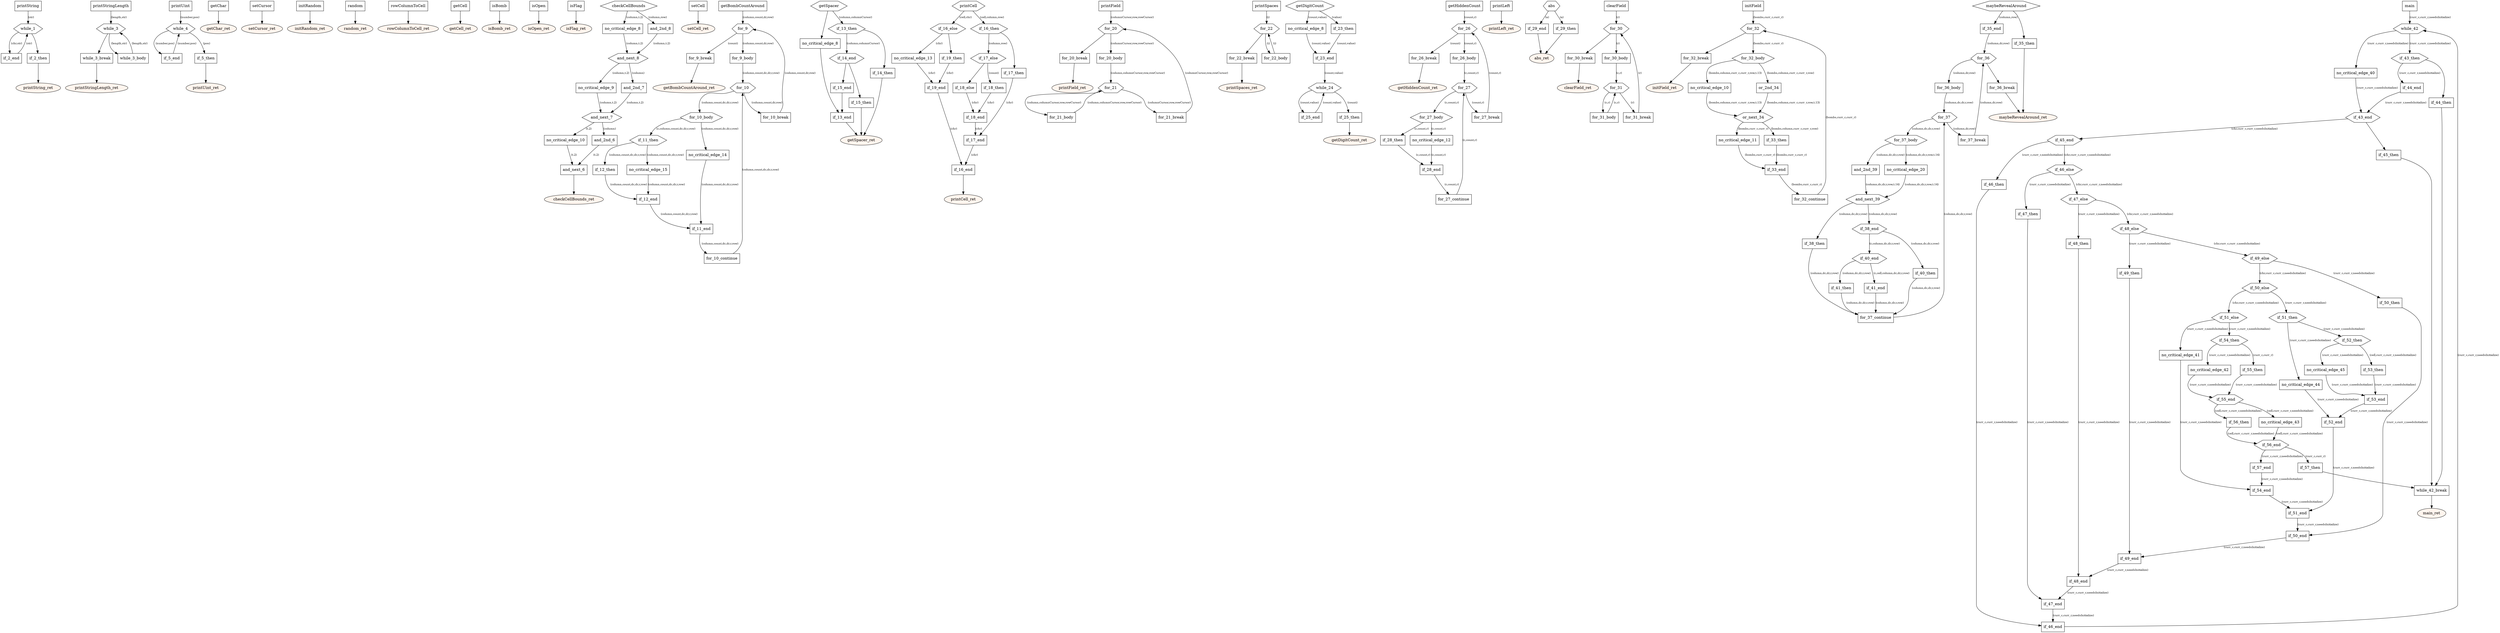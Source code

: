 digraph program {
	edge[fontsize="10pt"];
	subgraph fn_printString {
		BasicBlock_0_printString [label="printString",shape=box];
		BasicBlock_0_printString -> BasicBlock_0_while_1 [label="(str)"];
		BasicBlock_0_while_1 [label="while_1",shape=hexagon];
		BasicBlock_0_while_1 -> BasicBlock_0_if_2_end [label="(chr,str)"];
		BasicBlock_0_while_1 -> BasicBlock_0_if_2_then;
		BasicBlock_0_if_2_then [label="if_2_then",shape=box];
		BasicBlock_0_if_2_then -> BasicBlock_0_printString_ret;
		BasicBlock_0_if_2_end [label="if_2_end",shape=box];
		BasicBlock_0_if_2_end -> BasicBlock_0_while_1 [label="(str)"];
		BasicBlock_0_printString_ret [label="printString_ret",shape=oval,style=filled,fillcolor="#fff5ee"];
	}
	subgraph fn_printStringLength {
		BasicBlock_1_printStringLength [label="printStringLength",shape=box];
		BasicBlock_1_printStringLength -> BasicBlock_1_while_3 [label="(length,str)"];
		BasicBlock_1_while_3 [label="while_3",shape=hexagon];
		BasicBlock_1_while_3 -> BasicBlock_1_while_3_break;
		BasicBlock_1_while_3 -> BasicBlock_1_while_3_body [label="(length,str)"];
		BasicBlock_1_while_3_body [label="while_3_body",shape=box];
		BasicBlock_1_while_3_body -> BasicBlock_1_while_3 [label="(length,str)"];
		BasicBlock_1_while_3_break [label="while_3_break",shape=box];
		BasicBlock_1_while_3_break -> BasicBlock_1_printStringLength_ret;
		BasicBlock_1_printStringLength_ret [label="printStringLength_ret",shape=oval,style=filled,fillcolor="#fff5ee"];
	}
	subgraph fn_printUint {
		BasicBlock_2_printUint [label="printUint",shape=box];
		BasicBlock_2_printUint -> BasicBlock_2_while_4 [label="(number,pos)"];
		BasicBlock_2_while_4 [label="while_4",shape=hexagon];
		BasicBlock_2_while_4 -> BasicBlock_2_if_5_end [label="(number,pos)"];
		BasicBlock_2_while_4 -> BasicBlock_2_if_5_then [label="(pos)"];
		BasicBlock_2_if_5_then [label="if_5_then",shape=box];
		BasicBlock_2_if_5_then -> BasicBlock_2_printUint_ret;
		BasicBlock_2_if_5_end [label="if_5_end",shape=box];
		BasicBlock_2_if_5_end -> BasicBlock_2_while_4 [label="(number,pos)"];
		BasicBlock_2_printUint_ret [label="printUint_ret",shape=oval,style=filled,fillcolor="#fff5ee"];
	}
	subgraph fn_getChar {
		BasicBlock_3_getChar [label="getChar",shape=box];
		BasicBlock_3_getChar -> BasicBlock_3_getChar_ret;
		BasicBlock_3_getChar_ret [label="getChar_ret",shape=oval,style=filled,fillcolor="#fff5ee"];
	}
	subgraph fn_setCursor {
		BasicBlock_4_setCursor [label="setCursor",shape=box];
		BasicBlock_4_setCursor -> BasicBlock_4_setCursor_ret;
		BasicBlock_4_setCursor_ret [label="setCursor_ret",shape=oval,style=filled,fillcolor="#fff5ee"];
	}
	subgraph fn_initRandom {
		BasicBlock_5_initRandom [label="initRandom",shape=box];
		BasicBlock_5_initRandom -> BasicBlock_5_initRandom_ret;
		BasicBlock_5_initRandom_ret [label="initRandom_ret",shape=oval,style=filled,fillcolor="#fff5ee"];
	}
	subgraph fn_random {
		BasicBlock_6_random [label="random",shape=box];
		BasicBlock_6_random -> BasicBlock_6_random_ret;
		BasicBlock_6_random_ret [label="random_ret",shape=oval,style=filled,fillcolor="#fff5ee"];
	}
	subgraph fn_rowColumnToCell {
		BasicBlock_7_rowColumnToCell [label="rowColumnToCell",shape=box];
		BasicBlock_7_rowColumnToCell -> BasicBlock_7_rowColumnToCell_ret;
		BasicBlock_7_rowColumnToCell_ret [label="rowColumnToCell_ret",shape=oval,style=filled,fillcolor="#fff5ee"];
	}
	subgraph fn_getCell {
		BasicBlock_8_getCell [label="getCell",shape=box];
		BasicBlock_8_getCell -> BasicBlock_8_getCell_ret;
		BasicBlock_8_getCell_ret [label="getCell_ret",shape=oval,style=filled,fillcolor="#fff5ee"];
	}
	subgraph fn_isBomb {
		BasicBlock_9_isBomb [label="isBomb",shape=box];
		BasicBlock_9_isBomb -> BasicBlock_9_isBomb_ret;
		BasicBlock_9_isBomb_ret [label="isBomb_ret",shape=oval,style=filled,fillcolor="#fff5ee"];
	}
	subgraph fn_isOpen {
		BasicBlock_10_isOpen [label="isOpen",shape=box];
		BasicBlock_10_isOpen -> BasicBlock_10_isOpen_ret;
		BasicBlock_10_isOpen_ret [label="isOpen_ret",shape=oval,style=filled,fillcolor="#fff5ee"];
	}
	subgraph fn_isFlag {
		BasicBlock_11_isFlag [label="isFlag",shape=box];
		BasicBlock_11_isFlag -> BasicBlock_11_isFlag_ret;
		BasicBlock_11_isFlag_ret [label="isFlag_ret",shape=oval,style=filled,fillcolor="#fff5ee"];
	}
	subgraph fn_checkCellBounds {
		BasicBlock_12_checkCellBounds [label="checkCellBounds",shape=hexagon];
		BasicBlock_12_checkCellBounds -> BasicBlock_12_no_critical_edge_8 [label="(column,t.2)"];
		BasicBlock_12_checkCellBounds -> BasicBlock_12_and_2nd_8 [label="(column,row)"];
		BasicBlock_12_and_2nd_8 [label="and_2nd_8",shape=box];
		BasicBlock_12_and_2nd_8 -> BasicBlock_12_and_next_8 [label="(column,t.2)"];
		BasicBlock_12_no_critical_edge_8 [label="no_critical_edge_8",shape=box];
		BasicBlock_12_no_critical_edge_8 -> BasicBlock_12_and_next_8 [label="(column,t.2)"];
		BasicBlock_12_and_next_8 [label="and_next_8",shape=hexagon];
		BasicBlock_12_and_next_8 -> BasicBlock_12_no_critical_edge_9 [label="(column,t.2)"];
		BasicBlock_12_and_next_8 -> BasicBlock_12_and_2nd_7 [label="(column)"];
		BasicBlock_12_and_2nd_7 [label="and_2nd_7",shape=box];
		BasicBlock_12_and_2nd_7 -> BasicBlock_12_and_next_7 [label="(column,t.2)"];
		BasicBlock_12_no_critical_edge_9 [label="no_critical_edge_9",shape=box];
		BasicBlock_12_no_critical_edge_9 -> BasicBlock_12_and_next_7 [label="(column,t.2)"];
		BasicBlock_12_and_next_7 [label="and_next_7",shape=hexagon];
		BasicBlock_12_and_next_7 -> BasicBlock_12_no_critical_edge_10 [label="(t.2)"];
		BasicBlock_12_and_next_7 -> BasicBlock_12_and_2nd_6 [label="(column)"];
		BasicBlock_12_and_2nd_6 [label="and_2nd_6",shape=box];
		BasicBlock_12_and_2nd_6 -> BasicBlock_12_and_next_6 [label="(t.2)"];
		BasicBlock_12_no_critical_edge_10 [label="no_critical_edge_10",shape=box];
		BasicBlock_12_no_critical_edge_10 -> BasicBlock_12_and_next_6 [label="(t.2)"];
		BasicBlock_12_and_next_6 [label="and_next_6",shape=box];
		BasicBlock_12_and_next_6 -> BasicBlock_12_checkCellBounds_ret;
		BasicBlock_12_checkCellBounds_ret [label="checkCellBounds_ret",shape=oval,style=filled,fillcolor="#fff5ee"];
	}
	subgraph fn_setCell {
		BasicBlock_13_setCell [label="setCell",shape=box];
		BasicBlock_13_setCell -> BasicBlock_13_setCell_ret;
		BasicBlock_13_setCell_ret [label="setCell_ret",shape=oval,style=filled,fillcolor="#fff5ee"];
	}
	subgraph fn_getBombCountAround {
		BasicBlock_14_getBombCountAround [label="getBombCountAround",shape=box];
		BasicBlock_14_getBombCountAround -> BasicBlock_14_for_9 [label="(column,count,dr,row)"];
		BasicBlock_14_for_9 [label="for_9",shape=hexagon];
		BasicBlock_14_for_9 -> BasicBlock_14_for_9_break [label="(count)"];
		BasicBlock_14_for_9 -> BasicBlock_14_for_9_body [label="(column,count,dr,row)"];
		BasicBlock_14_for_9_body [label="for_9_body",shape=box];
		BasicBlock_14_for_9_body -> BasicBlock_14_for_10 [label="(column,count,dc,dr,r,row)"];
		BasicBlock_14_for_10 [label="for_10",shape=hexagon];
		BasicBlock_14_for_10 -> BasicBlock_14_for_10_break [label="(column,count,dr,row)"];
		BasicBlock_14_for_10 -> BasicBlock_14_for_10_body [label="(column,count,dc,dr,r,row)"];
		BasicBlock_14_for_10_body [label="for_10_body",shape=hexagon];
		BasicBlock_14_for_10_body -> BasicBlock_14_no_critical_edge_14 [label="(column,count,dc,dr,r,row)"];
		BasicBlock_14_for_10_body -> BasicBlock_14_if_11_then [label="(c,column,count,dc,dr,r,row)"];
		BasicBlock_14_if_11_then [label="if_11_then",shape=hexagon];
		BasicBlock_14_if_11_then -> BasicBlock_14_no_critical_edge_15 [label="(column,count,dc,dr,r,row)"];
		BasicBlock_14_if_11_then -> BasicBlock_14_if_12_then [label="(column,count,dc,dr,r,row)"];
		BasicBlock_14_if_12_then [label="if_12_then",shape=box];
		BasicBlock_14_if_12_then -> BasicBlock_14_if_12_end [label="(column,count,dc,dr,r,row)"];
		BasicBlock_14_no_critical_edge_15 [label="no_critical_edge_15",shape=box];
		BasicBlock_14_no_critical_edge_15 -> BasicBlock_14_if_12_end [label="(column,count,dc,dr,r,row)"];
		BasicBlock_14_if_12_end [label="if_12_end",shape=box];
		BasicBlock_14_if_12_end -> BasicBlock_14_if_11_end [label="(column,count,dc,dr,r,row)"];
		BasicBlock_14_no_critical_edge_14 [label="no_critical_edge_14",shape=box];
		BasicBlock_14_no_critical_edge_14 -> BasicBlock_14_if_11_end [label="(column,count,dc,dr,r,row)"];
		BasicBlock_14_if_11_end [label="if_11_end",shape=box];
		BasicBlock_14_if_11_end -> BasicBlock_14_for_10_continue [label="(column,count,dc,dr,r,row)"];
		BasicBlock_14_for_10_continue [label="for_10_continue",shape=box];
		BasicBlock_14_for_10_continue -> BasicBlock_14_for_10 [label="(column,count,dc,dr,r,row)"];
		BasicBlock_14_for_10_break [label="for_10_break",shape=box];
		BasicBlock_14_for_10_break -> BasicBlock_14_for_9 [label="(column,count,dr,row)"];
		BasicBlock_14_for_9_break [label="for_9_break",shape=box];
		BasicBlock_14_for_9_break -> BasicBlock_14_getBombCountAround_ret;
		BasicBlock_14_getBombCountAround_ret [label="getBombCountAround_ret",shape=oval,style=filled,fillcolor="#fff5ee"];
	}
	subgraph fn_getSpacer {
		BasicBlock_15_getSpacer [label="getSpacer",shape=hexagon];
		BasicBlock_15_getSpacer -> BasicBlock_15_no_critical_edge_8;
		BasicBlock_15_getSpacer -> BasicBlock_15_if_13_then [label="(column,columnCursor)"];
		BasicBlock_15_if_13_then [label="if_13_then",shape=hexagon];
		BasicBlock_15_if_13_then -> BasicBlock_15_if_14_end [label="(column,columnCursor)"];
		BasicBlock_15_if_13_then -> BasicBlock_15_if_14_then;
		BasicBlock_15_if_14_then [label="if_14_then",shape=box];
		BasicBlock_15_if_14_then -> BasicBlock_15_getSpacer_ret;
		BasicBlock_15_if_14_end [label="if_14_end",shape=hexagon];
		BasicBlock_15_if_14_end -> BasicBlock_15_if_15_end;
		BasicBlock_15_if_14_end -> BasicBlock_15_if_15_then;
		BasicBlock_15_if_15_then [label="if_15_then",shape=box];
		BasicBlock_15_if_15_then -> BasicBlock_15_getSpacer_ret;
		BasicBlock_15_if_15_end [label="if_15_end",shape=box];
		BasicBlock_15_if_15_end -> BasicBlock_15_if_13_end;
		BasicBlock_15_no_critical_edge_8 [label="no_critical_edge_8",shape=box];
		BasicBlock_15_no_critical_edge_8 -> BasicBlock_15_if_13_end;
		BasicBlock_15_if_13_end [label="if_13_end",shape=box];
		BasicBlock_15_if_13_end -> BasicBlock_15_getSpacer_ret;
		BasicBlock_15_getSpacer_ret [label="getSpacer_ret",shape=oval,style=filled,fillcolor="#fff5ee"];
	}
	subgraph fn_printCell {
		BasicBlock_16_printCell [label="printCell",shape=hexagon];
		BasicBlock_16_printCell -> BasicBlock_16_if_16_else [label="(cell,chr)"];
		BasicBlock_16_printCell -> BasicBlock_16_if_16_then [label="(cell,column,row)"];
		BasicBlock_16_if_16_then [label="if_16_then",shape=hexagon];
		BasicBlock_16_if_16_then -> BasicBlock_16_if_17_else [label="(column,row)"];
		BasicBlock_16_if_16_then -> BasicBlock_16_if_17_then;
		BasicBlock_16_if_17_then [label="if_17_then",shape=box];
		BasicBlock_16_if_17_then -> BasicBlock_16_if_17_end [label="(chr)"];
		BasicBlock_16_if_17_else [label="if_17_else",shape=hexagon];
		BasicBlock_16_if_17_else -> BasicBlock_16_if_18_else;
		BasicBlock_16_if_17_else -> BasicBlock_16_if_18_then [label="(count)"];
		BasicBlock_16_if_18_then [label="if_18_then",shape=box];
		BasicBlock_16_if_18_then -> BasicBlock_16_if_18_end [label="(chr)"];
		BasicBlock_16_if_18_else [label="if_18_else",shape=box];
		BasicBlock_16_if_18_else -> BasicBlock_16_if_18_end [label="(chr)"];
		BasicBlock_16_if_18_end [label="if_18_end",shape=box];
		BasicBlock_16_if_18_end -> BasicBlock_16_if_17_end [label="(chr)"];
		BasicBlock_16_if_17_end [label="if_17_end",shape=box];
		BasicBlock_16_if_17_end -> BasicBlock_16_if_16_end [label="(chr)"];
		BasicBlock_16_if_16_else [label="if_16_else",shape=hexagon];
		BasicBlock_16_if_16_else -> BasicBlock_16_no_critical_edge_13 [label="(chr)"];
		BasicBlock_16_if_16_else -> BasicBlock_16_if_19_then;
		BasicBlock_16_if_19_then [label="if_19_then",shape=box];
		BasicBlock_16_if_19_then -> BasicBlock_16_if_19_end [label="(chr)"];
		BasicBlock_16_no_critical_edge_13 [label="no_critical_edge_13",shape=box];
		BasicBlock_16_no_critical_edge_13 -> BasicBlock_16_if_19_end [label="(chr)"];
		BasicBlock_16_if_19_end [label="if_19_end",shape=box];
		BasicBlock_16_if_19_end -> BasicBlock_16_if_16_end [label="(chr)"];
		BasicBlock_16_if_16_end [label="if_16_end",shape=box];
		BasicBlock_16_if_16_end -> BasicBlock_16_printCell_ret;
		BasicBlock_16_printCell_ret [label="printCell_ret",shape=oval,style=filled,fillcolor="#fff5ee"];
	}
	subgraph fn_printField {
		BasicBlock_17_printField [label="printField",shape=box];
		BasicBlock_17_printField -> BasicBlock_17_for_20 [label="(columnCursor,row,rowCursor)"];
		BasicBlock_17_for_20 [label="for_20",shape=hexagon];
		BasicBlock_17_for_20 -> BasicBlock_17_for_20_break;
		BasicBlock_17_for_20 -> BasicBlock_17_for_20_body [label="(columnCursor,row,rowCursor)"];
		BasicBlock_17_for_20_body [label="for_20_body",shape=box];
		BasicBlock_17_for_20_body -> BasicBlock_17_for_21 [label="(column,columnCursor,row,rowCursor)"];
		BasicBlock_17_for_21 [label="for_21",shape=hexagon];
		BasicBlock_17_for_21 -> BasicBlock_17_for_21_break [label="(columnCursor,row,rowCursor)"];
		BasicBlock_17_for_21 -> BasicBlock_17_for_21_body [label="(column,columnCursor,row,rowCursor)"];
		BasicBlock_17_for_21_body [label="for_21_body",shape=box];
		BasicBlock_17_for_21_body -> BasicBlock_17_for_21 [label="(column,columnCursor,row,rowCursor)"];
		BasicBlock_17_for_21_break [label="for_21_break",shape=box];
		BasicBlock_17_for_21_break -> BasicBlock_17_for_20 [label="(columnCursor,row,rowCursor)"];
		BasicBlock_17_for_20_break [label="for_20_break",shape=box];
		BasicBlock_17_for_20_break -> BasicBlock_17_printField_ret;
		BasicBlock_17_printField_ret [label="printField_ret",shape=oval,style=filled,fillcolor="#fff5ee"];
	}
	subgraph fn_printSpaces {
		BasicBlock_18_printSpaces [label="printSpaces",shape=box];
		BasicBlock_18_printSpaces -> BasicBlock_18_for_22 [label="(i)"];
		BasicBlock_18_for_22 [label="for_22",shape=hexagon];
		BasicBlock_18_for_22 -> BasicBlock_18_for_22_break;
		BasicBlock_18_for_22 -> BasicBlock_18_for_22_body [label="(i)"];
		BasicBlock_18_for_22_body [label="for_22_body",shape=box];
		BasicBlock_18_for_22_body -> BasicBlock_18_for_22 [label="(i)"];
		BasicBlock_18_for_22_break [label="for_22_break",shape=box];
		BasicBlock_18_for_22_break -> BasicBlock_18_printSpaces_ret;
		BasicBlock_18_printSpaces_ret [label="printSpaces_ret",shape=oval,style=filled,fillcolor="#fff5ee"];
	}
	subgraph fn_getDigitCount {
		BasicBlock_19_getDigitCount [label="getDigitCount",shape=hexagon];
		BasicBlock_19_getDigitCount -> BasicBlock_19_no_critical_edge_8 [label="(count,value)"];
		BasicBlock_19_getDigitCount -> BasicBlock_19_if_23_then [label="(value)"];
		BasicBlock_19_if_23_then [label="if_23_then",shape=box];
		BasicBlock_19_if_23_then -> BasicBlock_19_if_23_end [label="(count,value)"];
		BasicBlock_19_no_critical_edge_8 [label="no_critical_edge_8",shape=box];
		BasicBlock_19_no_critical_edge_8 -> BasicBlock_19_if_23_end [label="(count,value)"];
		BasicBlock_19_if_23_end [label="if_23_end",shape=box];
		BasicBlock_19_if_23_end -> BasicBlock_19_while_24 [label="(count,value)"];
		BasicBlock_19_while_24 [label="while_24",shape=hexagon];
		BasicBlock_19_while_24 -> BasicBlock_19_if_25_end [label="(count,value)"];
		BasicBlock_19_while_24 -> BasicBlock_19_if_25_then [label="(count)"];
		BasicBlock_19_if_25_then [label="if_25_then",shape=box];
		BasicBlock_19_if_25_then -> BasicBlock_19_getDigitCount_ret;
		BasicBlock_19_if_25_end [label="if_25_end",shape=box];
		BasicBlock_19_if_25_end -> BasicBlock_19_while_24 [label="(count,value)"];
		BasicBlock_19_getDigitCount_ret [label="getDigitCount_ret",shape=oval,style=filled,fillcolor="#fff5ee"];
	}
	subgraph fn_getHiddenCount {
		BasicBlock_20_getHiddenCount [label="getHiddenCount",shape=box];
		BasicBlock_20_getHiddenCount -> BasicBlock_20_for_26 [label="(count,r)"];
		BasicBlock_20_for_26 [label="for_26",shape=hexagon];
		BasicBlock_20_for_26 -> BasicBlock_20_for_26_break [label="(count)"];
		BasicBlock_20_for_26 -> BasicBlock_20_for_26_body [label="(count,r)"];
		BasicBlock_20_for_26_body [label="for_26_body",shape=box];
		BasicBlock_20_for_26_body -> BasicBlock_20_for_27 [label="(c,count,r)"];
		BasicBlock_20_for_27 [label="for_27",shape=hexagon];
		BasicBlock_20_for_27 -> BasicBlock_20_for_27_break [label="(count,r)"];
		BasicBlock_20_for_27 -> BasicBlock_20_for_27_body [label="(c,count,r)"];
		BasicBlock_20_for_27_body [label="for_27_body",shape=hexagon];
		BasicBlock_20_for_27_body -> BasicBlock_20_no_critical_edge_12 [label="(c,count,r)"];
		BasicBlock_20_for_27_body -> BasicBlock_20_if_28_then [label="(c,count,r)"];
		BasicBlock_20_if_28_then [label="if_28_then",shape=box];
		BasicBlock_20_if_28_then -> BasicBlock_20_if_28_end [label="(c,count,r)"];
		BasicBlock_20_no_critical_edge_12 [label="no_critical_edge_12",shape=box];
		BasicBlock_20_no_critical_edge_12 -> BasicBlock_20_if_28_end [label="(c,count,r)"];
		BasicBlock_20_if_28_end [label="if_28_end",shape=box];
		BasicBlock_20_if_28_end -> BasicBlock_20_for_27_continue [label="(c,count,r)"];
		BasicBlock_20_for_27_continue [label="for_27_continue",shape=box];
		BasicBlock_20_for_27_continue -> BasicBlock_20_for_27 [label="(c,count,r)"];
		BasicBlock_20_for_27_break [label="for_27_break",shape=box];
		BasicBlock_20_for_27_break -> BasicBlock_20_for_26 [label="(count,r)"];
		BasicBlock_20_for_26_break [label="for_26_break",shape=box];
		BasicBlock_20_for_26_break -> BasicBlock_20_getHiddenCount_ret;
		BasicBlock_20_getHiddenCount_ret [label="getHiddenCount_ret",shape=oval,style=filled,fillcolor="#fff5ee"];
	}
	subgraph fn_printLeft {
		BasicBlock_21_printLeft [label="printLeft",shape=box];
		BasicBlock_21_printLeft -> BasicBlock_21_printLeft_ret;
		BasicBlock_21_printLeft_ret [label="printLeft_ret",shape=oval,style=filled,fillcolor="#fff5ee"];
	}
	subgraph fn_abs {
		BasicBlock_22_abs [label="abs",shape=hexagon];
		BasicBlock_22_abs -> BasicBlock_22_if_29_end [label="(a)"];
		BasicBlock_22_abs -> BasicBlock_22_if_29_then [label="(a)"];
		BasicBlock_22_if_29_then [label="if_29_then",shape=box];
		BasicBlock_22_if_29_then -> BasicBlock_22_abs_ret;
		BasicBlock_22_if_29_end [label="if_29_end",shape=box];
		BasicBlock_22_if_29_end -> BasicBlock_22_abs_ret;
		BasicBlock_22_abs_ret [label="abs_ret",shape=oval,style=filled,fillcolor="#fff5ee"];
	}
	subgraph fn_clearField {
		BasicBlock_23_clearField [label="clearField",shape=box];
		BasicBlock_23_clearField -> BasicBlock_23_for_30 [label="(r)"];
		BasicBlock_23_for_30 [label="for_30",shape=hexagon];
		BasicBlock_23_for_30 -> BasicBlock_23_for_30_break;
		BasicBlock_23_for_30 -> BasicBlock_23_for_30_body [label="(r)"];
		BasicBlock_23_for_30_body [label="for_30_body",shape=box];
		BasicBlock_23_for_30_body -> BasicBlock_23_for_31 [label="(c,r)"];
		BasicBlock_23_for_31 [label="for_31",shape=hexagon];
		BasicBlock_23_for_31 -> BasicBlock_23_for_31_break [label="(r)"];
		BasicBlock_23_for_31 -> BasicBlock_23_for_31_body [label="(c,r)"];
		BasicBlock_23_for_31_body [label="for_31_body",shape=box];
		BasicBlock_23_for_31_body -> BasicBlock_23_for_31 [label="(c,r)"];
		BasicBlock_23_for_31_break [label="for_31_break",shape=box];
		BasicBlock_23_for_31_break -> BasicBlock_23_for_30 [label="(r)"];
		BasicBlock_23_for_30_break [label="for_30_break",shape=box];
		BasicBlock_23_for_30_break -> BasicBlock_23_clearField_ret;
		BasicBlock_23_clearField_ret [label="clearField_ret",shape=oval,style=filled,fillcolor="#fff5ee"];
	}
	subgraph fn_initField {
		BasicBlock_24_initField [label="initField",shape=box];
		BasicBlock_24_initField -> BasicBlock_24_for_32 [label="(bombs,curr_c,curr_r)"];
		BasicBlock_24_for_32 [label="for_32",shape=hexagon];
		BasicBlock_24_for_32 -> BasicBlock_24_for_32_break;
		BasicBlock_24_for_32 -> BasicBlock_24_for_32_body [label="(bombs,curr_c,curr_r)"];
		BasicBlock_24_for_32_body [label="for_32_body",shape=hexagon];
		BasicBlock_24_for_32_body -> BasicBlock_24_no_critical_edge_10 [label="(bombs,column,curr_c,curr_r,row,t.13)"];
		BasicBlock_24_for_32_body -> BasicBlock_24_or_2nd_34 [label="(bombs,column,curr_c,curr_r,row)"];
		BasicBlock_24_or_2nd_34 [label="or_2nd_34",shape=box];
		BasicBlock_24_or_2nd_34 -> BasicBlock_24_or_next_34 [label="(bombs,column,curr_c,curr_r,row,t.13)"];
		BasicBlock_24_no_critical_edge_10 [label="no_critical_edge_10",shape=box];
		BasicBlock_24_no_critical_edge_10 -> BasicBlock_24_or_next_34 [label="(bombs,column,curr_c,curr_r,row,t.13)"];
		BasicBlock_24_or_next_34 [label="or_next_34",shape=hexagon];
		BasicBlock_24_or_next_34 -> BasicBlock_24_no_critical_edge_11 [label="(bombs,curr_c,curr_r)"];
		BasicBlock_24_or_next_34 -> BasicBlock_24_if_33_then [label="(bombs,column,curr_c,curr_r,row)"];
		BasicBlock_24_if_33_then [label="if_33_then",shape=box];
		BasicBlock_24_if_33_then -> BasicBlock_24_if_33_end [label="(bombs,curr_c,curr_r)"];
		BasicBlock_24_no_critical_edge_11 [label="no_critical_edge_11",shape=box];
		BasicBlock_24_no_critical_edge_11 -> BasicBlock_24_if_33_end [label="(bombs,curr_c,curr_r)"];
		BasicBlock_24_if_33_end [label="if_33_end",shape=box];
		BasicBlock_24_if_33_end -> BasicBlock_24_for_32_continue [label="(bombs,curr_c,curr_r)"];
		BasicBlock_24_for_32_continue [label="for_32_continue",shape=box];
		BasicBlock_24_for_32_continue -> BasicBlock_24_for_32 [label="(bombs,curr_c,curr_r)"];
		BasicBlock_24_for_32_break [label="for_32_break",shape=box];
		BasicBlock_24_for_32_break -> BasicBlock_24_initField_ret;
		BasicBlock_24_initField_ret [label="initField_ret",shape=oval,style=filled,fillcolor="#fff5ee"];
	}
	subgraph fn_maybeRevealAround {
		BasicBlock_25_maybeRevealAround [label="maybeRevealAround",shape=hexagon];
		BasicBlock_25_maybeRevealAround -> BasicBlock_25_if_35_end [label="(column,row)"];
		BasicBlock_25_maybeRevealAround -> BasicBlock_25_if_35_then;
		BasicBlock_25_if_35_then [label="if_35_then",shape=box];
		BasicBlock_25_if_35_then -> BasicBlock_25_maybeRevealAround_ret;
		BasicBlock_25_if_35_end [label="if_35_end",shape=box];
		BasicBlock_25_if_35_end -> BasicBlock_25_for_36 [label="(column,dr,row)"];
		BasicBlock_25_for_36 [label="for_36",shape=hexagon];
		BasicBlock_25_for_36 -> BasicBlock_25_for_36_break;
		BasicBlock_25_for_36 -> BasicBlock_25_for_36_body [label="(column,dr,row)"];
		BasicBlock_25_for_36_body [label="for_36_body",shape=box];
		BasicBlock_25_for_36_body -> BasicBlock_25_for_37 [label="(column,dc,dr,r,row)"];
		BasicBlock_25_for_37 [label="for_37",shape=hexagon];
		BasicBlock_25_for_37 -> BasicBlock_25_for_37_break [label="(column,dr,row)"];
		BasicBlock_25_for_37 -> BasicBlock_25_for_37_body [label="(column,dc,dr,r,row)"];
		BasicBlock_25_for_37_body [label="for_37_body",shape=hexagon];
		BasicBlock_25_for_37_body -> BasicBlock_25_no_critical_edge_20 [label="(column,dc,dr,r,row,t.14)"];
		BasicBlock_25_for_37_body -> BasicBlock_25_and_2nd_39 [label="(column,dc,dr,r,row)"];
		BasicBlock_25_and_2nd_39 [label="and_2nd_39",shape=box];
		BasicBlock_25_and_2nd_39 -> BasicBlock_25_and_next_39 [label="(column,dc,dr,r,row,t.14)"];
		BasicBlock_25_no_critical_edge_20 [label="no_critical_edge_20",shape=box];
		BasicBlock_25_no_critical_edge_20 -> BasicBlock_25_and_next_39 [label="(column,dc,dr,r,row,t.14)"];
		BasicBlock_25_and_next_39 [label="and_next_39",shape=hexagon];
		BasicBlock_25_and_next_39 -> BasicBlock_25_if_38_end [label="(column,dc,dr,r,row)"];
		BasicBlock_25_and_next_39 -> BasicBlock_25_if_38_then [label="(column,dc,dr,r,row)"];
		BasicBlock_25_if_38_then [label="if_38_then",shape=box];
		BasicBlock_25_if_38_then -> BasicBlock_25_for_37_continue [label="(column,dc,dr,r,row)"];
		BasicBlock_25_if_38_end [label="if_38_end",shape=hexagon];
		BasicBlock_25_if_38_end -> BasicBlock_25_if_40_end [label="(c,column,dc,dr,r,row)"];
		BasicBlock_25_if_38_end -> BasicBlock_25_if_40_then [label="(column,dc,dr,r,row)"];
		BasicBlock_25_if_40_then [label="if_40_then",shape=box];
		BasicBlock_25_if_40_then -> BasicBlock_25_for_37_continue [label="(column,dc,dr,r,row)"];
		BasicBlock_25_if_40_end [label="if_40_end",shape=hexagon];
		BasicBlock_25_if_40_end -> BasicBlock_25_if_41_end [label="(c,cell,column,dc,dr,r,row)"];
		BasicBlock_25_if_40_end -> BasicBlock_25_if_41_then [label="(column,dc,dr,r,row)"];
		BasicBlock_25_if_41_then [label="if_41_then",shape=box];
		BasicBlock_25_if_41_then -> BasicBlock_25_for_37_continue [label="(column,dc,dr,r,row)"];
		BasicBlock_25_if_41_end [label="if_41_end",shape=box];
		BasicBlock_25_if_41_end -> BasicBlock_25_for_37_continue [label="(column,dc,dr,r,row)"];
		BasicBlock_25_for_37_continue [label="for_37_continue",shape=box];
		BasicBlock_25_for_37_continue -> BasicBlock_25_for_37 [label="(column,dc,dr,r,row)"];
		BasicBlock_25_for_37_break [label="for_37_break",shape=box];
		BasicBlock_25_for_37_break -> BasicBlock_25_for_36 [label="(column,dr,row)"];
		BasicBlock_25_for_36_break [label="for_36_break",shape=box];
		BasicBlock_25_for_36_break -> BasicBlock_25_maybeRevealAround_ret;
		BasicBlock_25_maybeRevealAround_ret [label="maybeRevealAround_ret",shape=oval,style=filled,fillcolor="#fff5ee"];
	}
	subgraph fn_main {
		BasicBlock_26_main [label="main",shape=box];
		BasicBlock_26_main -> BasicBlock_26_while_42 [label="(curr_c,curr_r,needsInitialize)"];
		BasicBlock_26_while_42 [label="while_42",shape=hexagon];
		BasicBlock_26_while_42 -> BasicBlock_26_no_critical_edge_40 [label="(curr_c,curr_r,needsInitialize)"];
		BasicBlock_26_while_42 -> BasicBlock_26_if_43_then [label="(curr_c,curr_r,needsInitialize)"];
		BasicBlock_26_if_43_then [label="if_43_then",shape=hexagon];
		BasicBlock_26_if_43_then -> BasicBlock_26_if_44_end [label="(curr_c,curr_r,needsInitialize)"];
		BasicBlock_26_if_43_then -> BasicBlock_26_if_44_then;
		BasicBlock_26_if_44_then [label="if_44_then",shape=box];
		BasicBlock_26_if_44_then -> BasicBlock_26_while_42_break;
		BasicBlock_26_if_44_end [label="if_44_end",shape=box];
		BasicBlock_26_if_44_end -> BasicBlock_26_if_43_end [label="(curr_c,curr_r,needsInitialize)"];
		BasicBlock_26_no_critical_edge_40 [label="no_critical_edge_40",shape=box];
		BasicBlock_26_no_critical_edge_40 -> BasicBlock_26_if_43_end [label="(curr_c,curr_r,needsInitialize)"];
		BasicBlock_26_if_43_end [label="if_43_end",shape=hexagon];
		BasicBlock_26_if_43_end -> BasicBlock_26_if_45_end [label="(chr,curr_c,curr_r,needsInitialize)"];
		BasicBlock_26_if_43_end -> BasicBlock_26_if_45_then;
		BasicBlock_26_if_45_then [label="if_45_then",shape=box];
		BasicBlock_26_if_45_then -> BasicBlock_26_while_42_break;
		BasicBlock_26_if_45_end [label="if_45_end",shape=hexagon];
		BasicBlock_26_if_45_end -> BasicBlock_26_if_46_else [label="(chr,curr_c,curr_r,needsInitialize)"];
		BasicBlock_26_if_45_end -> BasicBlock_26_if_46_then [label="(curr_c,curr_r,needsInitialize)"];
		BasicBlock_26_if_46_then [label="if_46_then",shape=box];
		BasicBlock_26_if_46_then -> BasicBlock_26_if_46_end [label="(curr_c,curr_r,needsInitialize)"];
		BasicBlock_26_if_46_else [label="if_46_else",shape=hexagon];
		BasicBlock_26_if_46_else -> BasicBlock_26_if_47_else [label="(chr,curr_c,curr_r,needsInitialize)"];
		BasicBlock_26_if_46_else -> BasicBlock_26_if_47_then [label="(curr_c,curr_r,needsInitialize)"];
		BasicBlock_26_if_47_then [label="if_47_then",shape=box];
		BasicBlock_26_if_47_then -> BasicBlock_26_if_47_end [label="(curr_c,curr_r,needsInitialize)"];
		BasicBlock_26_if_47_else [label="if_47_else",shape=hexagon];
		BasicBlock_26_if_47_else -> BasicBlock_26_if_48_else [label="(chr,curr_c,curr_r,needsInitialize)"];
		BasicBlock_26_if_47_else -> BasicBlock_26_if_48_then [label="(curr_c,curr_r,needsInitialize)"];
		BasicBlock_26_if_48_then [label="if_48_then",shape=box];
		BasicBlock_26_if_48_then -> BasicBlock_26_if_48_end [label="(curr_c,curr_r,needsInitialize)"];
		BasicBlock_26_if_48_else [label="if_48_else",shape=hexagon];
		BasicBlock_26_if_48_else -> BasicBlock_26_if_49_else [label="(chr,curr_c,curr_r,needsInitialize)"];
		BasicBlock_26_if_48_else -> BasicBlock_26_if_49_then [label="(curr_c,curr_r,needsInitialize)"];
		BasicBlock_26_if_49_then [label="if_49_then",shape=box];
		BasicBlock_26_if_49_then -> BasicBlock_26_if_49_end [label="(curr_c,curr_r,needsInitialize)"];
		BasicBlock_26_if_49_else [label="if_49_else",shape=hexagon];
		BasicBlock_26_if_49_else -> BasicBlock_26_if_50_else [label="(chr,curr_c,curr_r,needsInitialize)"];
		BasicBlock_26_if_49_else -> BasicBlock_26_if_50_then [label="(curr_c,curr_r,needsInitialize)"];
		BasicBlock_26_if_50_then [label="if_50_then",shape=box];
		BasicBlock_26_if_50_then -> BasicBlock_26_if_50_end [label="(curr_c,curr_r,needsInitialize)"];
		BasicBlock_26_if_50_else [label="if_50_else",shape=hexagon];
		BasicBlock_26_if_50_else -> BasicBlock_26_if_51_else [label="(chr,curr_c,curr_r,needsInitialize)"];
		BasicBlock_26_if_50_else -> BasicBlock_26_if_51_then [label="(curr_c,curr_r,needsInitialize)"];
		BasicBlock_26_if_51_then [label="if_51_then",shape=hexagon];
		BasicBlock_26_if_51_then -> BasicBlock_26_no_critical_edge_44 [label="(curr_c,curr_r,needsInitialize)"];
		BasicBlock_26_if_51_then -> BasicBlock_26_if_52_then [label="(curr_c,curr_r,needsInitialize)"];
		BasicBlock_26_if_52_then [label="if_52_then",shape=hexagon];
		BasicBlock_26_if_52_then -> BasicBlock_26_no_critical_edge_45 [label="(curr_c,curr_r,needsInitialize)"];
		BasicBlock_26_if_52_then -> BasicBlock_26_if_53_then [label="(cell,curr_c,curr_r,needsInitialize)"];
		BasicBlock_26_if_53_then [label="if_53_then",shape=box];
		BasicBlock_26_if_53_then -> BasicBlock_26_if_53_end [label="(curr_c,curr_r,needsInitialize)"];
		BasicBlock_26_no_critical_edge_45 [label="no_critical_edge_45",shape=box];
		BasicBlock_26_no_critical_edge_45 -> BasicBlock_26_if_53_end [label="(curr_c,curr_r,needsInitialize)"];
		BasicBlock_26_if_53_end [label="if_53_end",shape=box];
		BasicBlock_26_if_53_end -> BasicBlock_26_if_52_end [label="(curr_c,curr_r,needsInitialize)"];
		BasicBlock_26_no_critical_edge_44 [label="no_critical_edge_44",shape=box];
		BasicBlock_26_no_critical_edge_44 -> BasicBlock_26_if_52_end [label="(curr_c,curr_r,needsInitialize)"];
		BasicBlock_26_if_52_end [label="if_52_end",shape=box];
		BasicBlock_26_if_52_end -> BasicBlock_26_if_51_end [label="(curr_c,curr_r,needsInitialize)"];
		BasicBlock_26_if_51_else [label="if_51_else",shape=hexagon];
		BasicBlock_26_if_51_else -> BasicBlock_26_no_critical_edge_41 [label="(curr_c,curr_r,needsInitialize)"];
		BasicBlock_26_if_51_else -> BasicBlock_26_if_54_then [label="(curr_c,curr_r,needsInitialize)"];
		BasicBlock_26_if_54_then [label="if_54_then",shape=hexagon];
		BasicBlock_26_if_54_then -> BasicBlock_26_no_critical_edge_42 [label="(curr_c,curr_r,needsInitialize)"];
		BasicBlock_26_if_54_then -> BasicBlock_26_if_55_then [label="(curr_c,curr_r)"];
		BasicBlock_26_if_55_then [label="if_55_then",shape=box];
		BasicBlock_26_if_55_then -> BasicBlock_26_if_55_end [label="(curr_c,curr_r,needsInitialize)"];
		BasicBlock_26_no_critical_edge_42 [label="no_critical_edge_42",shape=box];
		BasicBlock_26_no_critical_edge_42 -> BasicBlock_26_if_55_end [label="(curr_c,curr_r,needsInitialize)"];
		BasicBlock_26_if_55_end [label="if_55_end",shape=hexagon];
		BasicBlock_26_if_55_end -> BasicBlock_26_no_critical_edge_43 [label="(cell,curr_c,curr_r,needsInitialize)"];
		BasicBlock_26_if_55_end -> BasicBlock_26_if_56_then [label="(cell,curr_c,curr_r,needsInitialize)"];
		BasicBlock_26_if_56_then [label="if_56_then",shape=box];
		BasicBlock_26_if_56_then -> BasicBlock_26_if_56_end [label="(cell,curr_c,curr_r,needsInitialize)"];
		BasicBlock_26_no_critical_edge_43 [label="no_critical_edge_43",shape=box];
		BasicBlock_26_no_critical_edge_43 -> BasicBlock_26_if_56_end [label="(cell,curr_c,curr_r,needsInitialize)"];
		BasicBlock_26_if_56_end [label="if_56_end",shape=hexagon];
		BasicBlock_26_if_56_end -> BasicBlock_26_if_57_end [label="(curr_c,curr_r,needsInitialize)"];
		BasicBlock_26_if_56_end -> BasicBlock_26_if_57_then [label="(curr_c,curr_r)"];
		BasicBlock_26_if_57_then [label="if_57_then",shape=box];
		BasicBlock_26_if_57_then -> BasicBlock_26_while_42_break;
		BasicBlock_26_while_42_break [label="while_42_break",shape=box];
		BasicBlock_26_while_42_break -> BasicBlock_26_main_ret;
		BasicBlock_26_if_57_end [label="if_57_end",shape=box];
		BasicBlock_26_if_57_end -> BasicBlock_26_if_54_end [label="(curr_c,curr_r,needsInitialize)"];
		BasicBlock_26_no_critical_edge_41 [label="no_critical_edge_41",shape=box];
		BasicBlock_26_no_critical_edge_41 -> BasicBlock_26_if_54_end [label="(curr_c,curr_r,needsInitialize)"];
		BasicBlock_26_if_54_end [label="if_54_end",shape=box];
		BasicBlock_26_if_54_end -> BasicBlock_26_if_51_end [label="(curr_c,curr_r,needsInitialize)"];
		BasicBlock_26_if_51_end [label="if_51_end",shape=box];
		BasicBlock_26_if_51_end -> BasicBlock_26_if_50_end [label="(curr_c,curr_r,needsInitialize)"];
		BasicBlock_26_if_50_end [label="if_50_end",shape=box];
		BasicBlock_26_if_50_end -> BasicBlock_26_if_49_end [label="(curr_c,curr_r,needsInitialize)"];
		BasicBlock_26_if_49_end [label="if_49_end",shape=box];
		BasicBlock_26_if_49_end -> BasicBlock_26_if_48_end [label="(curr_c,curr_r,needsInitialize)"];
		BasicBlock_26_if_48_end [label="if_48_end",shape=box];
		BasicBlock_26_if_48_end -> BasicBlock_26_if_47_end [label="(curr_c,curr_r,needsInitialize)"];
		BasicBlock_26_if_47_end [label="if_47_end",shape=box];
		BasicBlock_26_if_47_end -> BasicBlock_26_if_46_end [label="(curr_c,curr_r,needsInitialize)"];
		BasicBlock_26_if_46_end [label="if_46_end",shape=box];
		BasicBlock_26_if_46_end -> BasicBlock_26_while_42 [label="(curr_c,curr_r,needsInitialize)"];
		BasicBlock_26_main_ret [label="main_ret",shape=oval,style=filled,fillcolor="#fff5ee"];
	}
}
